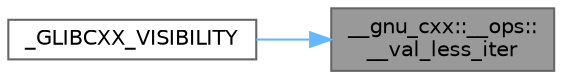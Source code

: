 digraph "__gnu_cxx::__ops::__val_less_iter"
{
 // LATEX_PDF_SIZE
  bgcolor="transparent";
  edge [fontname=Helvetica,fontsize=10,labelfontname=Helvetica,labelfontsize=10];
  node [fontname=Helvetica,fontsize=10,shape=box,height=0.2,width=0.4];
  rankdir="RL";
  Node1 [id="Node000001",label="__gnu_cxx::__ops::\l__val_less_iter",height=0.2,width=0.4,color="gray40", fillcolor="grey60", style="filled", fontcolor="black",tooltip=" "];
  Node1 -> Node2 [id="edge3_Node000001_Node000002",dir="back",color="steelblue1",style="solid",tooltip=" "];
  Node2 [id="Node000002",label="_GLIBCXX_VISIBILITY",height=0.2,width=0.4,color="grey40", fillcolor="white", style="filled",URL="$group__sorting__algorithms.html#ga544d74b2d5d0dd2197f5fd6f02691de0",tooltip=" "];
}
